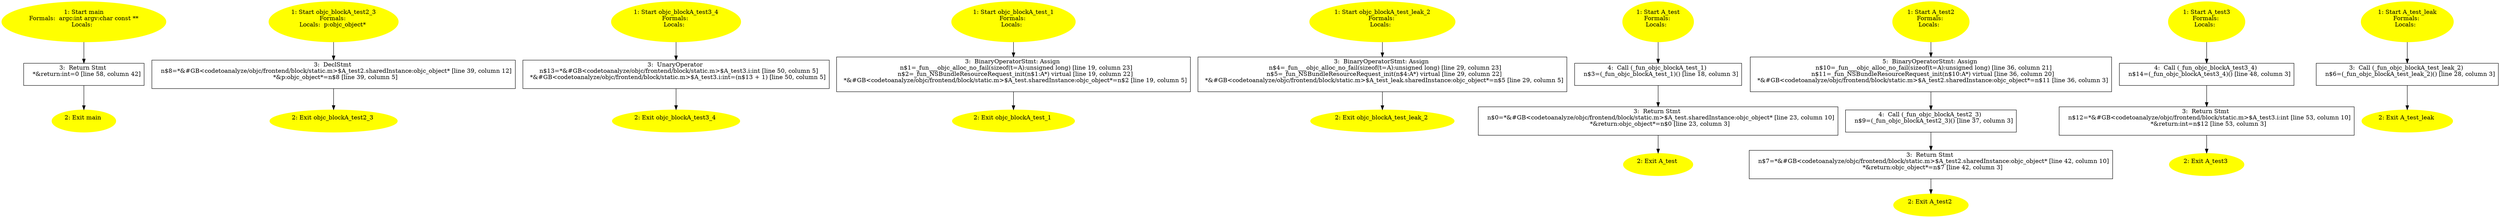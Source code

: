 /* @generated */
digraph cfg {
"main.fad58de7366495db4650cfefac2fcd61_1" [label="1: Start main\nFormals:  argc:int argv:char const **\nLocals:  \n  " color=yellow style=filled]
	

	 "main.fad58de7366495db4650cfefac2fcd61_1" -> "main.fad58de7366495db4650cfefac2fcd61_3" ;
"main.fad58de7366495db4650cfefac2fcd61_2" [label="2: Exit main \n  " color=yellow style=filled]
	

"main.fad58de7366495db4650cfefac2fcd61_3" [label="3:  Return Stmt \n   *&return:int=0 [line 58, column 42]\n " shape="box"]
	

	 "main.fad58de7366495db4650cfefac2fcd61_3" -> "main.fad58de7366495db4650cfefac2fcd61_2" ;
"objc_blockA_test2_3.d73da2e84cb701fb03b2fbe656a01a1b_1" [label="1: Start objc_blockA_test2_3\nFormals: \nLocals:  p:objc_object* \n  " color=yellow style=filled]
	

	 "objc_blockA_test2_3.d73da2e84cb701fb03b2fbe656a01a1b_1" -> "objc_blockA_test2_3.d73da2e84cb701fb03b2fbe656a01a1b_3" ;
"objc_blockA_test2_3.d73da2e84cb701fb03b2fbe656a01a1b_2" [label="2: Exit objc_blockA_test2_3 \n  " color=yellow style=filled]
	

"objc_blockA_test2_3.d73da2e84cb701fb03b2fbe656a01a1b_3" [label="3:  DeclStmt \n   n$8=*&#GB<codetoanalyze/objc/frontend/block/static.m>$A_test2.sharedInstance:objc_object* [line 39, column 12]\n  *&p:objc_object*=n$8 [line 39, column 5]\n " shape="box"]
	

	 "objc_blockA_test2_3.d73da2e84cb701fb03b2fbe656a01a1b_3" -> "objc_blockA_test2_3.d73da2e84cb701fb03b2fbe656a01a1b_2" ;
"objc_blockA_test3_4.645dc6f18a9ea7bd77a195ea083890a4_1" [label="1: Start objc_blockA_test3_4\nFormals: \nLocals:  \n  " color=yellow style=filled]
	

	 "objc_blockA_test3_4.645dc6f18a9ea7bd77a195ea083890a4_1" -> "objc_blockA_test3_4.645dc6f18a9ea7bd77a195ea083890a4_3" ;
"objc_blockA_test3_4.645dc6f18a9ea7bd77a195ea083890a4_2" [label="2: Exit objc_blockA_test3_4 \n  " color=yellow style=filled]
	

"objc_blockA_test3_4.645dc6f18a9ea7bd77a195ea083890a4_3" [label="3:  UnaryOperator \n   n$13=*&#GB<codetoanalyze/objc/frontend/block/static.m>$A_test3.i:int [line 50, column 5]\n  *&#GB<codetoanalyze/objc/frontend/block/static.m>$A_test3.i:int=(n$13 + 1) [line 50, column 5]\n " shape="box"]
	

	 "objc_blockA_test3_4.645dc6f18a9ea7bd77a195ea083890a4_3" -> "objc_blockA_test3_4.645dc6f18a9ea7bd77a195ea083890a4_2" ;
"objc_blockA_test_1.91b00d7c265c98d7bfda34cc42ad73ed_1" [label="1: Start objc_blockA_test_1\nFormals: \nLocals:  \n  " color=yellow style=filled]
	

	 "objc_blockA_test_1.91b00d7c265c98d7bfda34cc42ad73ed_1" -> "objc_blockA_test_1.91b00d7c265c98d7bfda34cc42ad73ed_3" ;
"objc_blockA_test_1.91b00d7c265c98d7bfda34cc42ad73ed_2" [label="2: Exit objc_blockA_test_1 \n  " color=yellow style=filled]
	

"objc_blockA_test_1.91b00d7c265c98d7bfda34cc42ad73ed_3" [label="3:  BinaryOperatorStmt: Assign \n   n$1=_fun___objc_alloc_no_fail(sizeof(t=A):unsigned long) [line 19, column 23]\n  n$2=_fun_NSBundleResourceRequest_init(n$1:A*) virtual [line 19, column 22]\n  *&#GB<codetoanalyze/objc/frontend/block/static.m>$A_test.sharedInstance:objc_object*=n$2 [line 19, column 5]\n " shape="box"]
	

	 "objc_blockA_test_1.91b00d7c265c98d7bfda34cc42ad73ed_3" -> "objc_blockA_test_1.91b00d7c265c98d7bfda34cc42ad73ed_2" ;
"objc_blockA_test_leak_2.5b3de3f9ef0695311853bace3ed320b8_1" [label="1: Start objc_blockA_test_leak_2\nFormals: \nLocals:  \n  " color=yellow style=filled]
	

	 "objc_blockA_test_leak_2.5b3de3f9ef0695311853bace3ed320b8_1" -> "objc_blockA_test_leak_2.5b3de3f9ef0695311853bace3ed320b8_3" ;
"objc_blockA_test_leak_2.5b3de3f9ef0695311853bace3ed320b8_2" [label="2: Exit objc_blockA_test_leak_2 \n  " color=yellow style=filled]
	

"objc_blockA_test_leak_2.5b3de3f9ef0695311853bace3ed320b8_3" [label="3:  BinaryOperatorStmt: Assign \n   n$4=_fun___objc_alloc_no_fail(sizeof(t=A):unsigned long) [line 29, column 23]\n  n$5=_fun_NSBundleResourceRequest_init(n$4:A*) virtual [line 29, column 22]\n  *&#GB<codetoanalyze/objc/frontend/block/static.m>$A_test_leak.sharedInstance:objc_object*=n$5 [line 29, column 5]\n " shape="box"]
	

	 "objc_blockA_test_leak_2.5b3de3f9ef0695311853bace3ed320b8_3" -> "objc_blockA_test_leak_2.5b3de3f9ef0695311853bace3ed320b8_2" ;
"test#A#class.c69ae9e6be36a2eeb5dcbaa1187c354d_1" [label="1: Start A_test\nFormals: \nLocals:  \n  " color=yellow style=filled]
	

	 "test#A#class.c69ae9e6be36a2eeb5dcbaa1187c354d_1" -> "test#A#class.c69ae9e6be36a2eeb5dcbaa1187c354d_4" ;
"test#A#class.c69ae9e6be36a2eeb5dcbaa1187c354d_2" [label="2: Exit A_test \n  " color=yellow style=filled]
	

"test#A#class.c69ae9e6be36a2eeb5dcbaa1187c354d_3" [label="3:  Return Stmt \n   n$0=*&#GB<codetoanalyze/objc/frontend/block/static.m>$A_test.sharedInstance:objc_object* [line 23, column 10]\n  *&return:objc_object*=n$0 [line 23, column 3]\n " shape="box"]
	

	 "test#A#class.c69ae9e6be36a2eeb5dcbaa1187c354d_3" -> "test#A#class.c69ae9e6be36a2eeb5dcbaa1187c354d_2" ;
"test#A#class.c69ae9e6be36a2eeb5dcbaa1187c354d_4" [label="4:  Call (_fun_objc_blockA_test_1) \n   n$3=(_fun_objc_blockA_test_1)() [line 18, column 3]\n " shape="box"]
	

	 "test#A#class.c69ae9e6be36a2eeb5dcbaa1187c354d_4" -> "test#A#class.c69ae9e6be36a2eeb5dcbaa1187c354d_3" ;
"test2#A#class.ce50cb13c3345decc567dd4eb6124604_1" [label="1: Start A_test2\nFormals: \nLocals:  \n  " color=yellow style=filled]
	

	 "test2#A#class.ce50cb13c3345decc567dd4eb6124604_1" -> "test2#A#class.ce50cb13c3345decc567dd4eb6124604_5" ;
"test2#A#class.ce50cb13c3345decc567dd4eb6124604_2" [label="2: Exit A_test2 \n  " color=yellow style=filled]
	

"test2#A#class.ce50cb13c3345decc567dd4eb6124604_3" [label="3:  Return Stmt \n   n$7=*&#GB<codetoanalyze/objc/frontend/block/static.m>$A_test2.sharedInstance:objc_object* [line 42, column 10]\n  *&return:objc_object*=n$7 [line 42, column 3]\n " shape="box"]
	

	 "test2#A#class.ce50cb13c3345decc567dd4eb6124604_3" -> "test2#A#class.ce50cb13c3345decc567dd4eb6124604_2" ;
"test2#A#class.ce50cb13c3345decc567dd4eb6124604_4" [label="4:  Call (_fun_objc_blockA_test2_3) \n   n$9=(_fun_objc_blockA_test2_3)() [line 37, column 3]\n " shape="box"]
	

	 "test2#A#class.ce50cb13c3345decc567dd4eb6124604_4" -> "test2#A#class.ce50cb13c3345decc567dd4eb6124604_3" ;
"test2#A#class.ce50cb13c3345decc567dd4eb6124604_5" [label="5:  BinaryOperatorStmt: Assign \n   n$10=_fun___objc_alloc_no_fail(sizeof(t=A):unsigned long) [line 36, column 21]\n  n$11=_fun_NSBundleResourceRequest_init(n$10:A*) virtual [line 36, column 20]\n  *&#GB<codetoanalyze/objc/frontend/block/static.m>$A_test2.sharedInstance:objc_object*=n$11 [line 36, column 3]\n " shape="box"]
	

	 "test2#A#class.ce50cb13c3345decc567dd4eb6124604_5" -> "test2#A#class.ce50cb13c3345decc567dd4eb6124604_4" ;
"test3#A#class.041e0eaf033ae8cfa2af48253dfb07ee_1" [label="1: Start A_test3\nFormals: \nLocals:  \n  " color=yellow style=filled]
	

	 "test3#A#class.041e0eaf033ae8cfa2af48253dfb07ee_1" -> "test3#A#class.041e0eaf033ae8cfa2af48253dfb07ee_4" ;
"test3#A#class.041e0eaf033ae8cfa2af48253dfb07ee_2" [label="2: Exit A_test3 \n  " color=yellow style=filled]
	

"test3#A#class.041e0eaf033ae8cfa2af48253dfb07ee_3" [label="3:  Return Stmt \n   n$12=*&#GB<codetoanalyze/objc/frontend/block/static.m>$A_test3.i:int [line 53, column 10]\n  *&return:int=n$12 [line 53, column 3]\n " shape="box"]
	

	 "test3#A#class.041e0eaf033ae8cfa2af48253dfb07ee_3" -> "test3#A#class.041e0eaf033ae8cfa2af48253dfb07ee_2" ;
"test3#A#class.041e0eaf033ae8cfa2af48253dfb07ee_4" [label="4:  Call (_fun_objc_blockA_test3_4) \n   n$14=(_fun_objc_blockA_test3_4)() [line 48, column 3]\n " shape="box"]
	

	 "test3#A#class.041e0eaf033ae8cfa2af48253dfb07ee_4" -> "test3#A#class.041e0eaf033ae8cfa2af48253dfb07ee_3" ;
"test_leak#A#class.8240788aa53244827857be0e92d27671_1" [label="1: Start A_test_leak\nFormals: \nLocals:  \n  " color=yellow style=filled]
	

	 "test_leak#A#class.8240788aa53244827857be0e92d27671_1" -> "test_leak#A#class.8240788aa53244827857be0e92d27671_3" ;
"test_leak#A#class.8240788aa53244827857be0e92d27671_2" [label="2: Exit A_test_leak \n  " color=yellow style=filled]
	

"test_leak#A#class.8240788aa53244827857be0e92d27671_3" [label="3:  Call (_fun_objc_blockA_test_leak_2) \n   n$6=(_fun_objc_blockA_test_leak_2)() [line 28, column 3]\n " shape="box"]
	

	 "test_leak#A#class.8240788aa53244827857be0e92d27671_3" -> "test_leak#A#class.8240788aa53244827857be0e92d27671_2" ;
}
